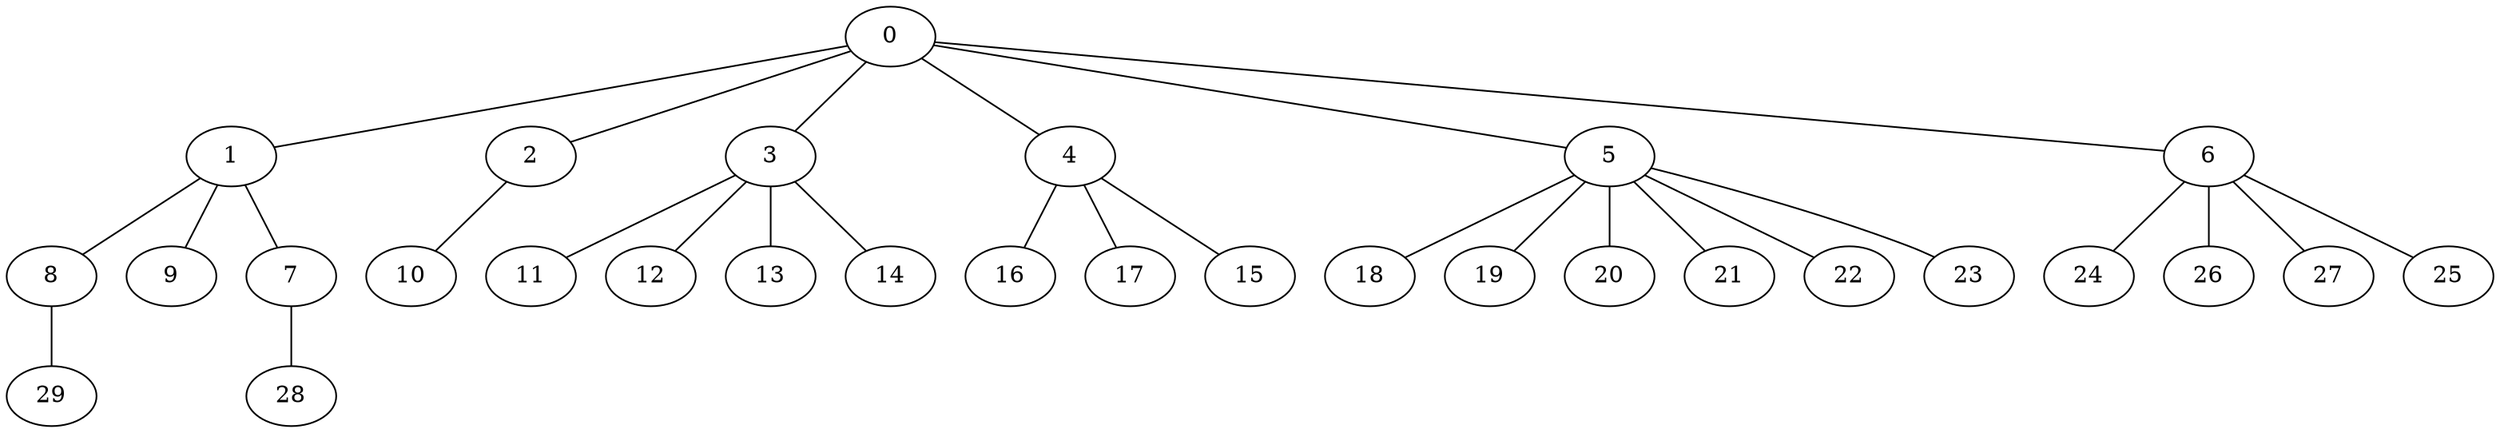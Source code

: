 
graph graphname {
    0 -- 1
0 -- 2
0 -- 3
0 -- 4
0 -- 5
0 -- 6
1 -- 8
1 -- 9
1 -- 7
2 -- 10
3 -- 11
3 -- 12
3 -- 13
3 -- 14
4 -- 16
4 -- 17
4 -- 15
5 -- 18
5 -- 19
5 -- 20
5 -- 21
5 -- 22
5 -- 23
6 -- 24
6 -- 26
6 -- 27
6 -- 25
7 -- 28
8 -- 29

}
